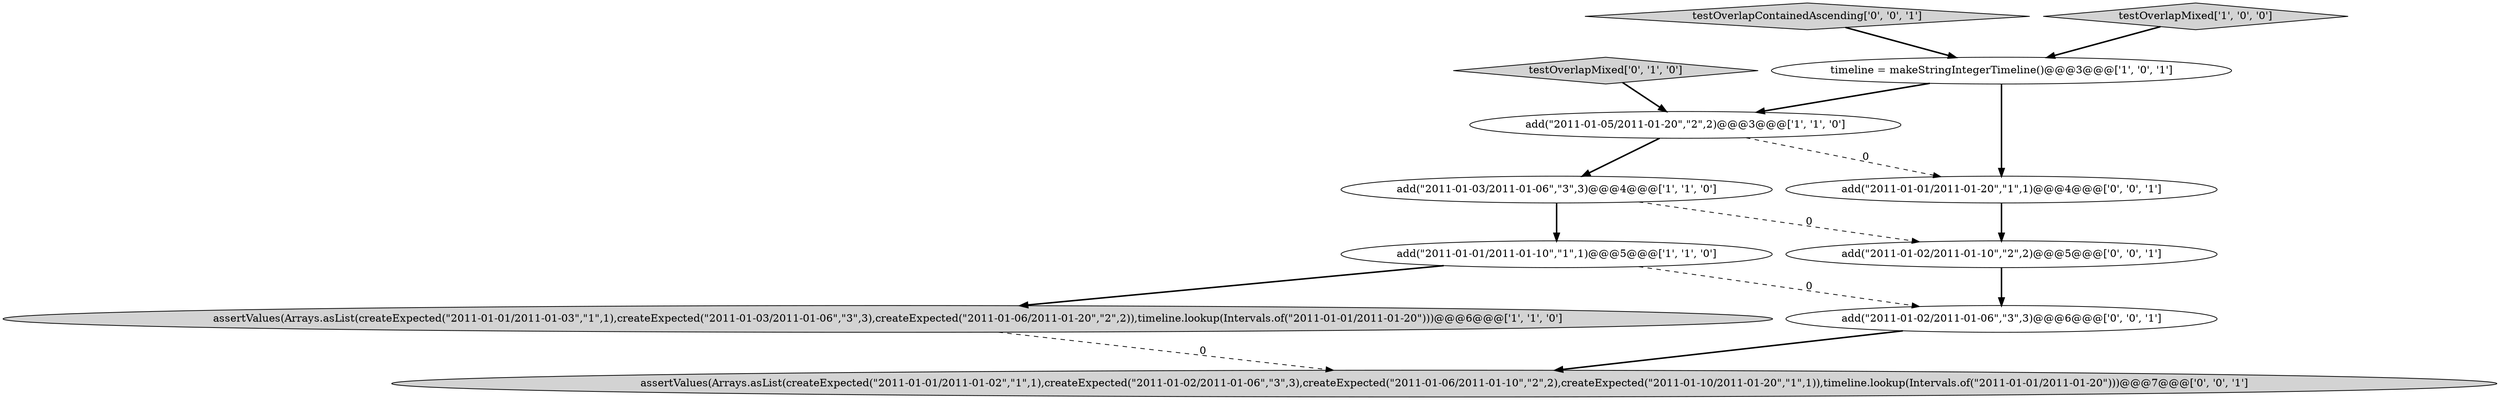 digraph {
1 [style = filled, label = "timeline = makeStringIntegerTimeline()@@@3@@@['1', '0', '1']", fillcolor = white, shape = ellipse image = "AAA0AAABBB1BBB"];
4 [style = filled, label = "add(\"2011-01-03/2011-01-06\",\"3\",3)@@@4@@@['1', '1', '0']", fillcolor = white, shape = ellipse image = "AAA0AAABBB1BBB"];
5 [style = filled, label = "add(\"2011-01-01/2011-01-10\",\"1\",1)@@@5@@@['1', '1', '0']", fillcolor = white, shape = ellipse image = "AAA0AAABBB1BBB"];
8 [style = filled, label = "testOverlapContainedAscending['0', '0', '1']", fillcolor = lightgray, shape = diamond image = "AAA0AAABBB3BBB"];
9 [style = filled, label = "add(\"2011-01-02/2011-01-10\",\"2\",2)@@@5@@@['0', '0', '1']", fillcolor = white, shape = ellipse image = "AAA0AAABBB3BBB"];
0 [style = filled, label = "add(\"2011-01-05/2011-01-20\",\"2\",2)@@@3@@@['1', '1', '0']", fillcolor = white, shape = ellipse image = "AAA0AAABBB1BBB"];
11 [style = filled, label = "assertValues(Arrays.asList(createExpected(\"2011-01-01/2011-01-02\",\"1\",1),createExpected(\"2011-01-02/2011-01-06\",\"3\",3),createExpected(\"2011-01-06/2011-01-10\",\"2\",2),createExpected(\"2011-01-10/2011-01-20\",\"1\",1)),timeline.lookup(Intervals.of(\"2011-01-01/2011-01-20\")))@@@7@@@['0', '0', '1']", fillcolor = lightgray, shape = ellipse image = "AAA0AAABBB3BBB"];
2 [style = filled, label = "assertValues(Arrays.asList(createExpected(\"2011-01-01/2011-01-03\",\"1\",1),createExpected(\"2011-01-03/2011-01-06\",\"3\",3),createExpected(\"2011-01-06/2011-01-20\",\"2\",2)),timeline.lookup(Intervals.of(\"2011-01-01/2011-01-20\")))@@@6@@@['1', '1', '0']", fillcolor = lightgray, shape = ellipse image = "AAA0AAABBB1BBB"];
7 [style = filled, label = "add(\"2011-01-01/2011-01-20\",\"1\",1)@@@4@@@['0', '0', '1']", fillcolor = white, shape = ellipse image = "AAA0AAABBB3BBB"];
10 [style = filled, label = "add(\"2011-01-02/2011-01-06\",\"3\",3)@@@6@@@['0', '0', '1']", fillcolor = white, shape = ellipse image = "AAA0AAABBB3BBB"];
3 [style = filled, label = "testOverlapMixed['1', '0', '0']", fillcolor = lightgray, shape = diamond image = "AAA0AAABBB1BBB"];
6 [style = filled, label = "testOverlapMixed['0', '1', '0']", fillcolor = lightgray, shape = diamond image = "AAA0AAABBB2BBB"];
7->9 [style = bold, label=""];
8->1 [style = bold, label=""];
2->11 [style = dashed, label="0"];
4->9 [style = dashed, label="0"];
5->2 [style = bold, label=""];
6->0 [style = bold, label=""];
1->0 [style = bold, label=""];
9->10 [style = bold, label=""];
3->1 [style = bold, label=""];
0->7 [style = dashed, label="0"];
5->10 [style = dashed, label="0"];
0->4 [style = bold, label=""];
4->5 [style = bold, label=""];
1->7 [style = bold, label=""];
10->11 [style = bold, label=""];
}
